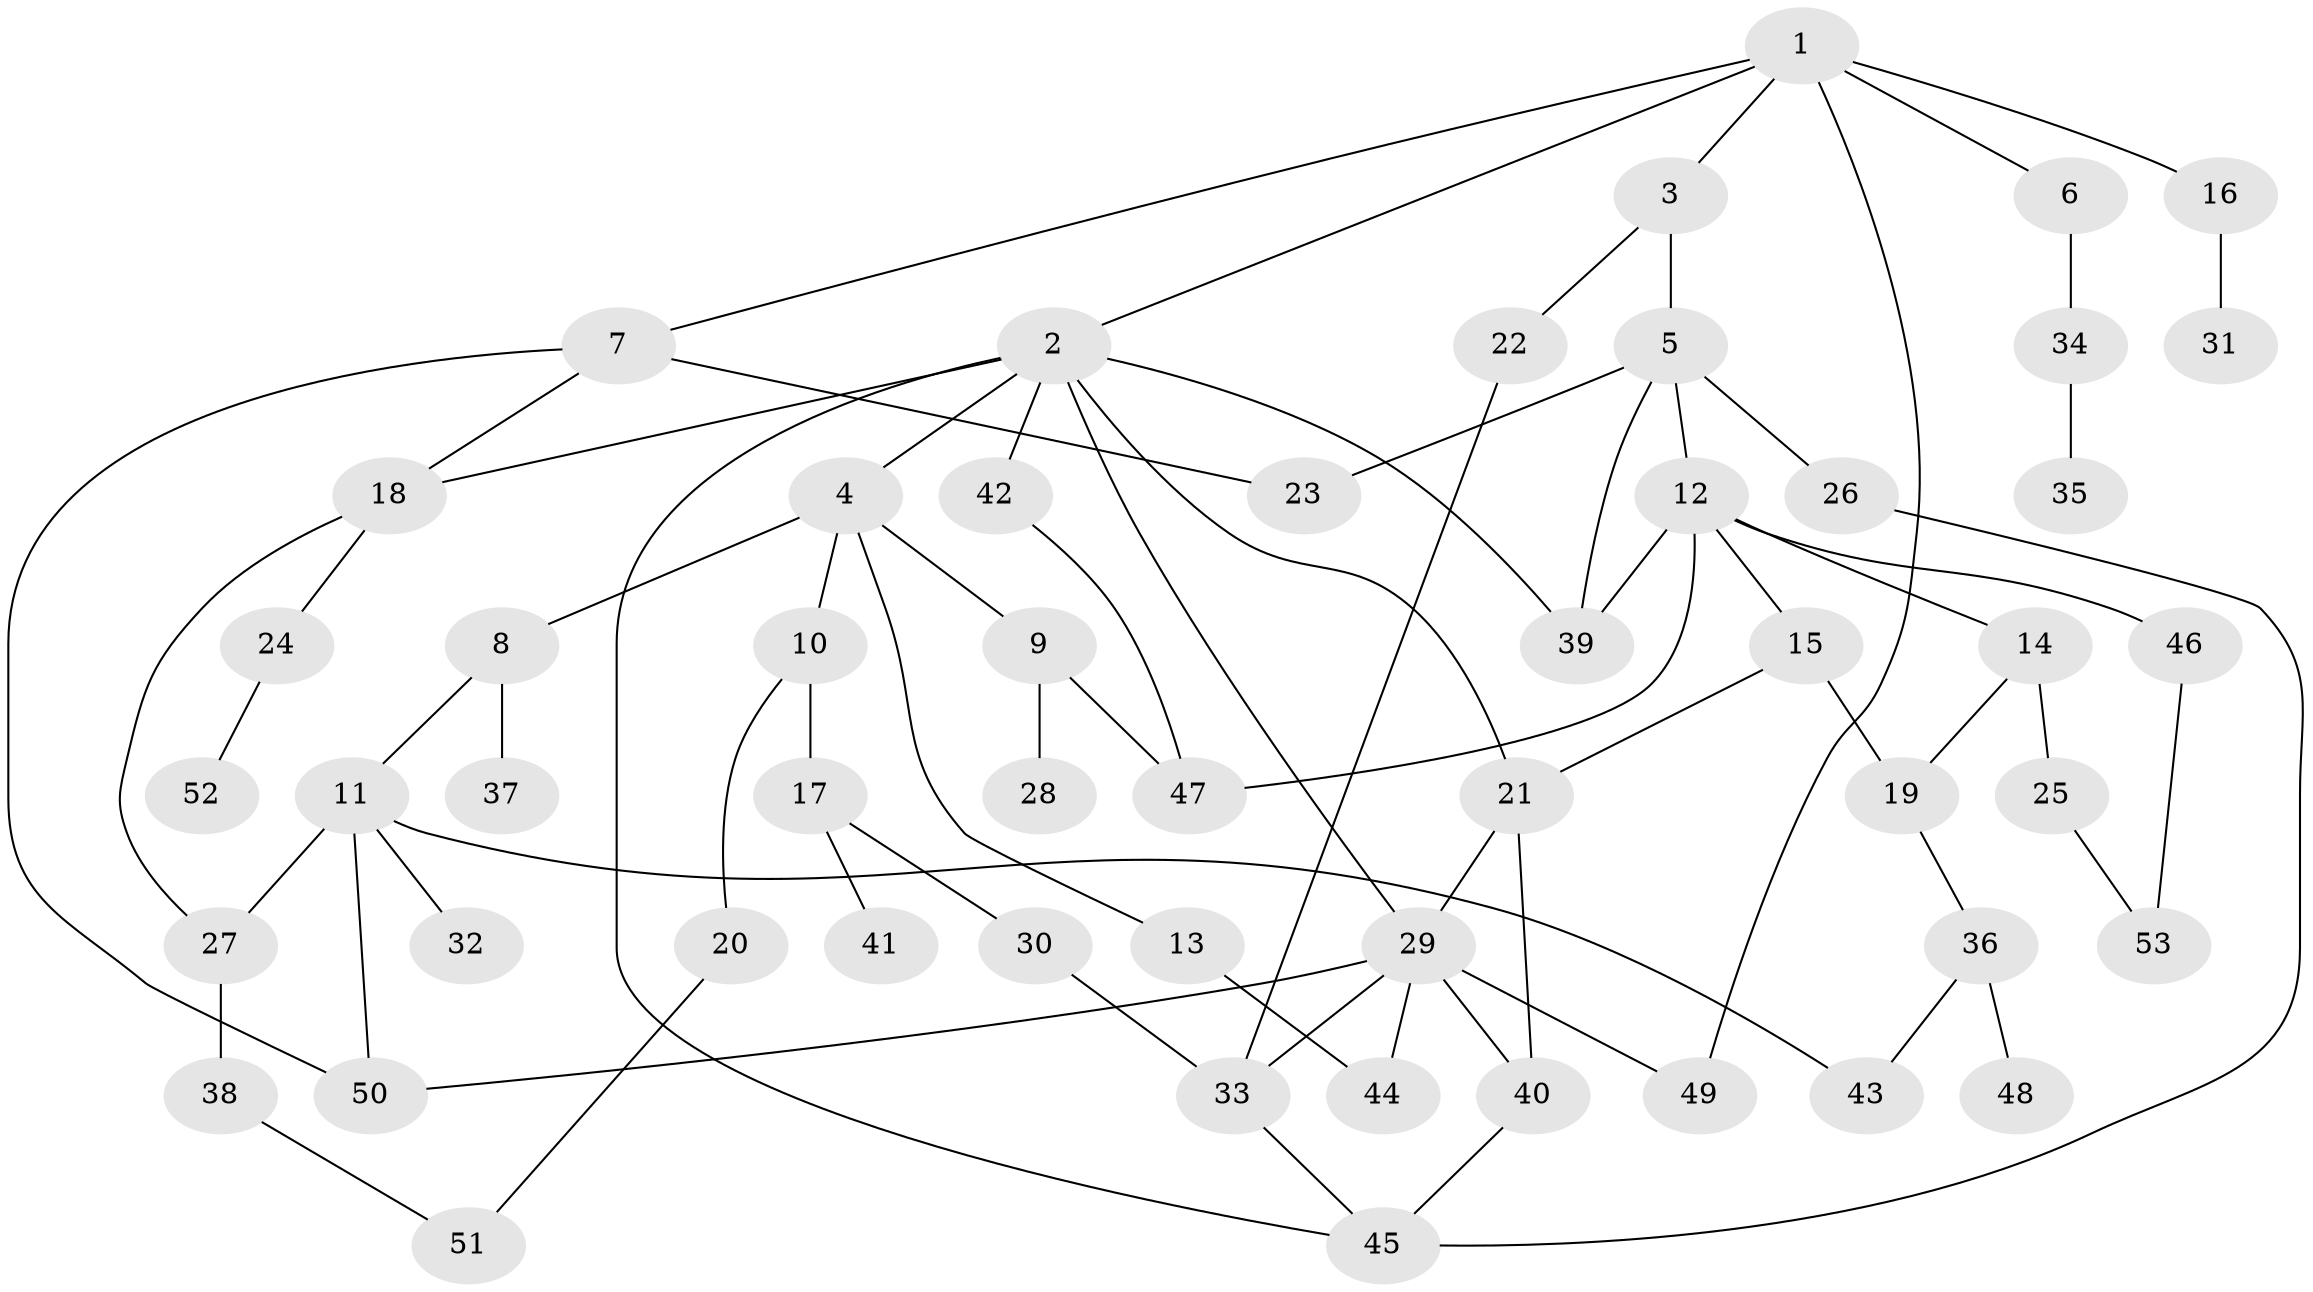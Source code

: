 // original degree distribution, {6: 0.018867924528301886, 8: 0.009433962264150943, 4: 0.08490566037735849, 3: 0.29245283018867924, 2: 0.2641509433962264, 5: 0.02830188679245283, 7: 0.009433962264150943, 1: 0.29245283018867924}
// Generated by graph-tools (version 1.1) at 2025/34/03/09/25 02:34:34]
// undirected, 53 vertices, 75 edges
graph export_dot {
graph [start="1"]
  node [color=gray90,style=filled];
  1;
  2;
  3;
  4;
  5;
  6;
  7;
  8;
  9;
  10;
  11;
  12;
  13;
  14;
  15;
  16;
  17;
  18;
  19;
  20;
  21;
  22;
  23;
  24;
  25;
  26;
  27;
  28;
  29;
  30;
  31;
  32;
  33;
  34;
  35;
  36;
  37;
  38;
  39;
  40;
  41;
  42;
  43;
  44;
  45;
  46;
  47;
  48;
  49;
  50;
  51;
  52;
  53;
  1 -- 2 [weight=1.0];
  1 -- 3 [weight=1.0];
  1 -- 6 [weight=1.0];
  1 -- 7 [weight=1.0];
  1 -- 16 [weight=1.0];
  1 -- 49 [weight=1.0];
  2 -- 4 [weight=1.0];
  2 -- 18 [weight=1.0];
  2 -- 21 [weight=1.0];
  2 -- 29 [weight=1.0];
  2 -- 39 [weight=1.0];
  2 -- 42 [weight=1.0];
  2 -- 45 [weight=1.0];
  3 -- 5 [weight=1.0];
  3 -- 22 [weight=1.0];
  4 -- 8 [weight=1.0];
  4 -- 9 [weight=1.0];
  4 -- 10 [weight=1.0];
  4 -- 13 [weight=1.0];
  5 -- 12 [weight=1.0];
  5 -- 23 [weight=1.0];
  5 -- 26 [weight=1.0];
  5 -- 39 [weight=1.0];
  6 -- 34 [weight=1.0];
  7 -- 18 [weight=1.0];
  7 -- 23 [weight=1.0];
  7 -- 50 [weight=1.0];
  8 -- 11 [weight=1.0];
  8 -- 37 [weight=1.0];
  9 -- 28 [weight=1.0];
  9 -- 47 [weight=1.0];
  10 -- 17 [weight=2.0];
  10 -- 20 [weight=1.0];
  11 -- 27 [weight=1.0];
  11 -- 32 [weight=1.0];
  11 -- 43 [weight=1.0];
  11 -- 50 [weight=1.0];
  12 -- 14 [weight=1.0];
  12 -- 15 [weight=1.0];
  12 -- 39 [weight=1.0];
  12 -- 46 [weight=1.0];
  12 -- 47 [weight=1.0];
  13 -- 44 [weight=1.0];
  14 -- 19 [weight=1.0];
  14 -- 25 [weight=3.0];
  15 -- 19 [weight=1.0];
  15 -- 21 [weight=1.0];
  16 -- 31 [weight=1.0];
  17 -- 30 [weight=1.0];
  17 -- 41 [weight=1.0];
  18 -- 24 [weight=1.0];
  18 -- 27 [weight=1.0];
  19 -- 36 [weight=1.0];
  20 -- 51 [weight=1.0];
  21 -- 29 [weight=1.0];
  21 -- 40 [weight=1.0];
  22 -- 33 [weight=1.0];
  24 -- 52 [weight=1.0];
  25 -- 53 [weight=1.0];
  26 -- 45 [weight=1.0];
  27 -- 38 [weight=1.0];
  29 -- 33 [weight=1.0];
  29 -- 40 [weight=1.0];
  29 -- 44 [weight=1.0];
  29 -- 49 [weight=1.0];
  29 -- 50 [weight=1.0];
  30 -- 33 [weight=1.0];
  33 -- 45 [weight=1.0];
  34 -- 35 [weight=1.0];
  36 -- 43 [weight=1.0];
  36 -- 48 [weight=1.0];
  38 -- 51 [weight=1.0];
  40 -- 45 [weight=1.0];
  42 -- 47 [weight=1.0];
  46 -- 53 [weight=1.0];
}
